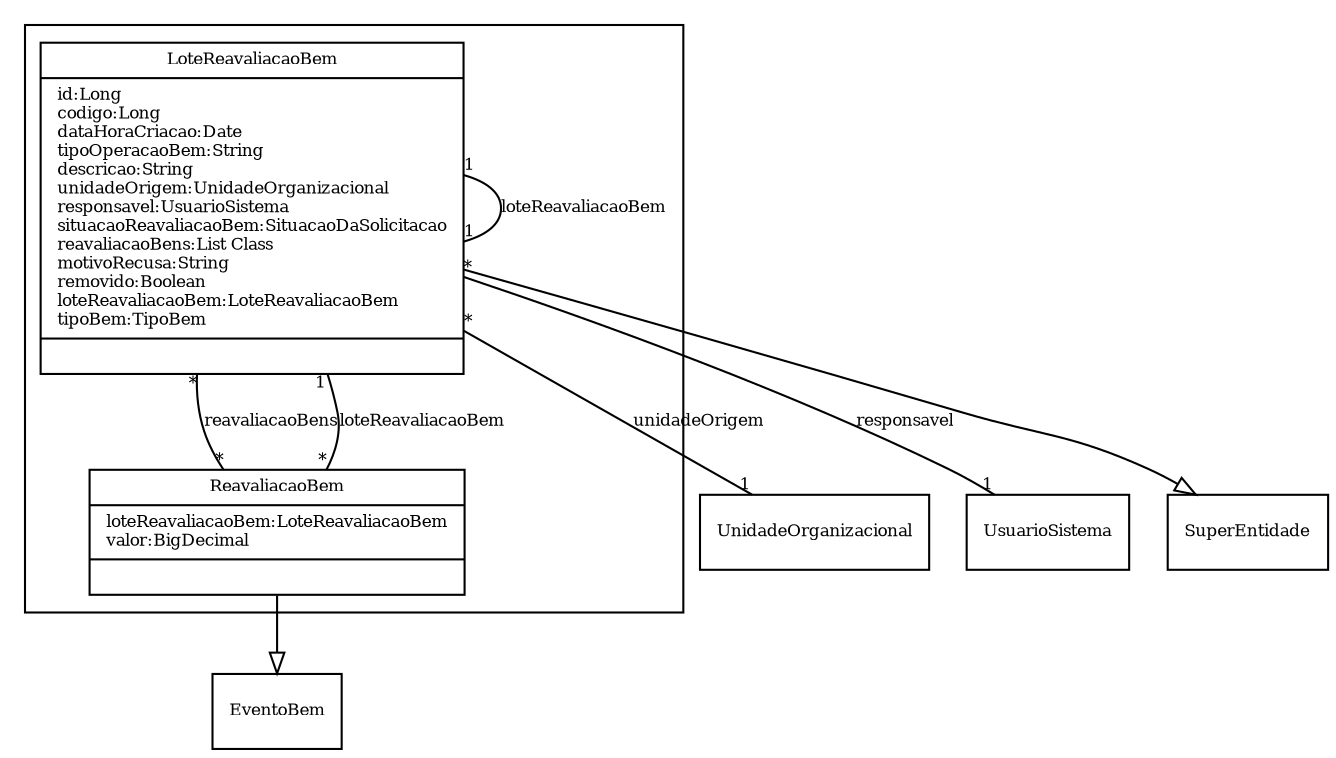 digraph G{
fontname = "Times-Roman"
fontsize = 8

node [
        fontname = "Times-Roman"
        fontsize = 8
        shape = "record"
]

edge [
        fontname = "Times-Roman"
        fontsize = 8
]

subgraph clusterSOLICITACAO_DE_REAVALIACAO_DE_BENS_MOVEIS
{
LoteReavaliacaoBem [label = "{LoteReavaliacaoBem|id:Long\lcodigo:Long\ldataHoraCriacao:Date\ltipoOperacaoBem:String\ldescricao:String\lunidadeOrigem:UnidadeOrganizacional\lresponsavel:UsuarioSistema\lsituacaoReavaliacaoBem:SituacaoDaSolicitacao\lreavaliacaoBens:List Class\lmotivoRecusa:String\lremovido:Boolean\lloteReavaliacaoBem:LoteReavaliacaoBem\ltipoBem:TipoBem\l|\l}"]
ReavaliacaoBem [label = "{ReavaliacaoBem|loteReavaliacaoBem:LoteReavaliacaoBem\lvalor:BigDecimal\l|\l}"]
}
edge [arrowhead = "none" headlabel = "1" taillabel = "*"] LoteReavaliacaoBem -> UnidadeOrganizacional [label = "unidadeOrigem"]
edge [arrowhead = "none" headlabel = "1" taillabel = "*"] LoteReavaliacaoBem -> UsuarioSistema [label = "responsavel"]
edge [arrowhead = "none" headlabel = "*" taillabel = "*"] LoteReavaliacaoBem -> ReavaliacaoBem [label = "reavaliacaoBens"]
edge [arrowhead = "none" headlabel = "1" taillabel = "1"] LoteReavaliacaoBem -> LoteReavaliacaoBem [label = "loteReavaliacaoBem"]
edge [ arrowhead = "empty" headlabel = "" taillabel = ""] LoteReavaliacaoBem -> SuperEntidade
edge [arrowhead = "none" headlabel = "1" taillabel = "*"] ReavaliacaoBem -> LoteReavaliacaoBem [label = "loteReavaliacaoBem"]
edge [ arrowhead = "empty" headlabel = "" taillabel = ""] ReavaliacaoBem -> EventoBem
}
